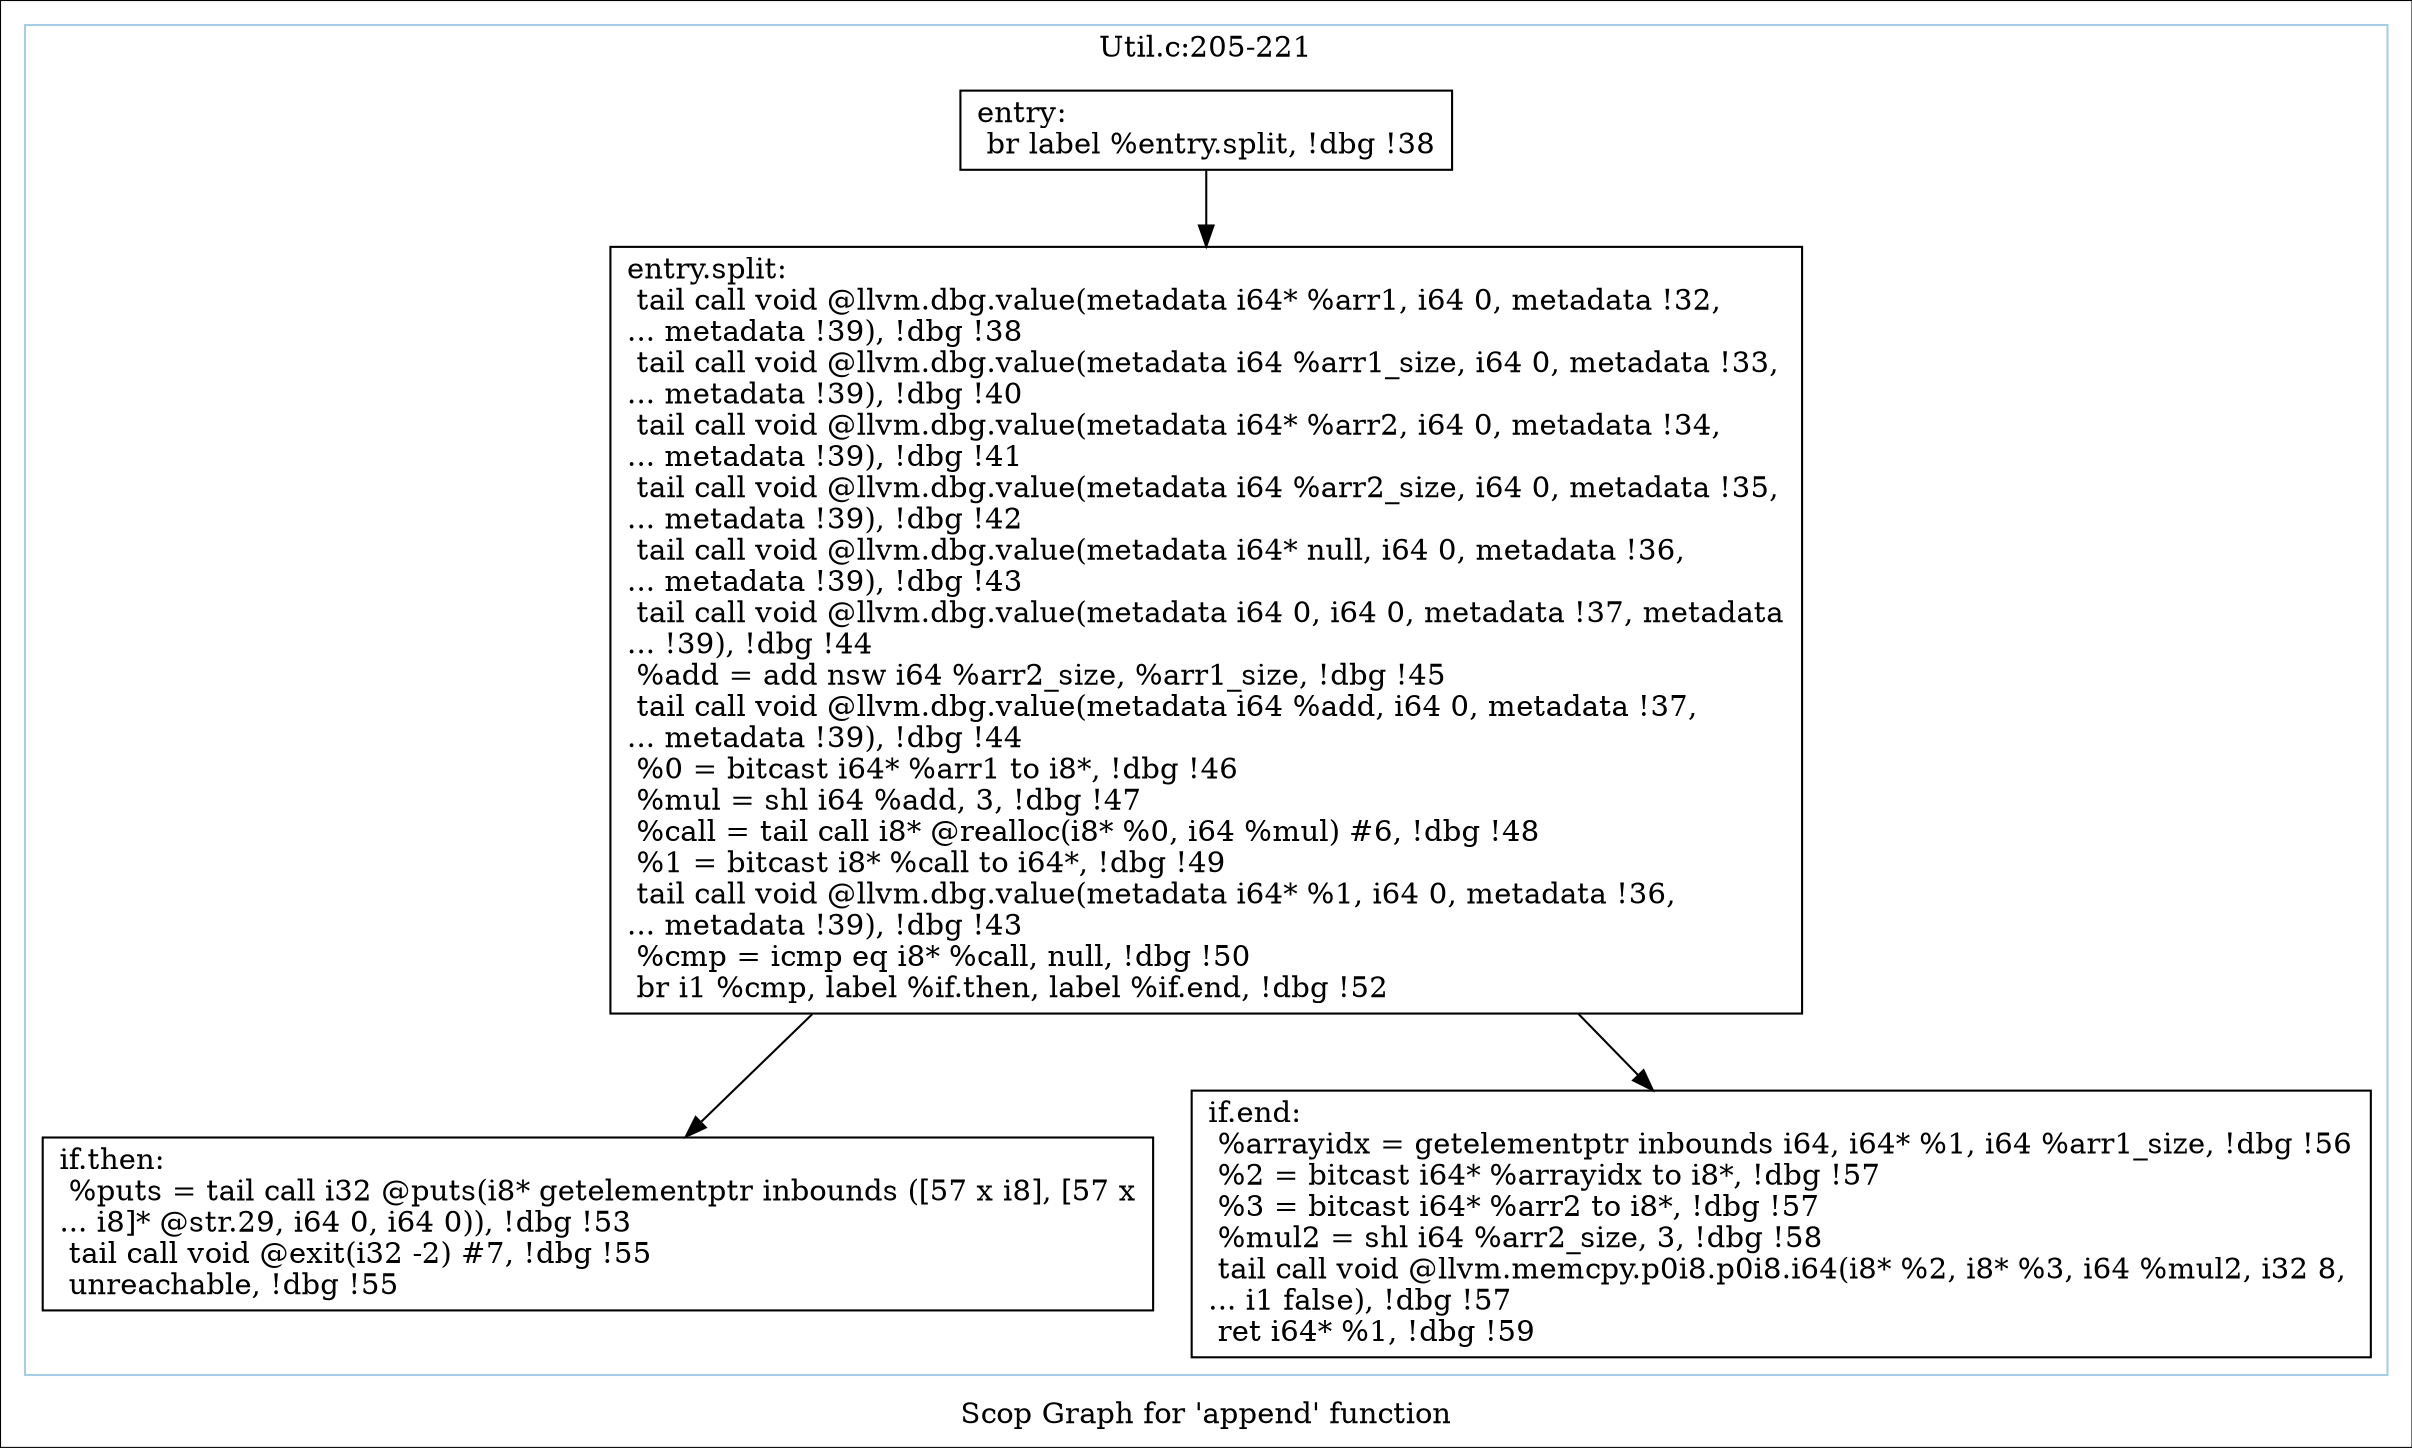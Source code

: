digraph "Scop Graph for 'append' function" {
	label="Scop Graph for 'append' function";

	Node0x9cb2760 [shape=record,label="{entry:\l  br label %entry.split, !dbg !38\l}"];
	Node0x9cb2760 -> Node0x9cb7940;
	Node0x9cb7940 [shape=record,label="{entry.split:                                      \l  tail call void @llvm.dbg.value(metadata i64* %arr1, i64 0, metadata !32,\l... metadata !39), !dbg !38\l  tail call void @llvm.dbg.value(metadata i64 %arr1_size, i64 0, metadata !33,\l... metadata !39), !dbg !40\l  tail call void @llvm.dbg.value(metadata i64* %arr2, i64 0, metadata !34,\l... metadata !39), !dbg !41\l  tail call void @llvm.dbg.value(metadata i64 %arr2_size, i64 0, metadata !35,\l... metadata !39), !dbg !42\l  tail call void @llvm.dbg.value(metadata i64* null, i64 0, metadata !36,\l... metadata !39), !dbg !43\l  tail call void @llvm.dbg.value(metadata i64 0, i64 0, metadata !37, metadata\l... !39), !dbg !44\l  %add = add nsw i64 %arr2_size, %arr1_size, !dbg !45\l  tail call void @llvm.dbg.value(metadata i64 %add, i64 0, metadata !37,\l... metadata !39), !dbg !44\l  %0 = bitcast i64* %arr1 to i8*, !dbg !46\l  %mul = shl i64 %add, 3, !dbg !47\l  %call = tail call i8* @realloc(i8* %0, i64 %mul) #6, !dbg !48\l  %1 = bitcast i8* %call to i64*, !dbg !49\l  tail call void @llvm.dbg.value(metadata i64* %1, i64 0, metadata !36,\l... metadata !39), !dbg !43\l  %cmp = icmp eq i8* %call, null, !dbg !50\l  br i1 %cmp, label %if.then, label %if.end, !dbg !52\l}"];
	Node0x9cb7940 -> Node0x9b23b90;
	Node0x9cb7940 -> Node0x9cadf70;
	Node0x9b23b90 [shape=record,label="{if.then:                                          \l  %puts = tail call i32 @puts(i8* getelementptr inbounds ([57 x i8], [57 x\l... i8]* @str.29, i64 0, i64 0)), !dbg !53\l  tail call void @exit(i32 -2) #7, !dbg !55\l  unreachable, !dbg !55\l}"];
	Node0x9cadf70 [shape=record,label="{if.end:                                           \l  %arrayidx = getelementptr inbounds i64, i64* %1, i64 %arr1_size, !dbg !56\l  %2 = bitcast i64* %arrayidx to i8*, !dbg !57\l  %3 = bitcast i64* %arr2 to i8*, !dbg !57\l  %mul2 = shl i64 %arr2_size, 3, !dbg !58\l  tail call void @llvm.memcpy.p0i8.p0i8.i64(i8* %2, i8* %3, i64 %mul2, i32 8,\l... i1 false), !dbg !57\l  ret i64* %1, !dbg !59\l}"];
	colorscheme = "paired12"
        subgraph cluster_0x9cbcb00 {
          label = "Util.c:205-221
";
          style = solid;
          color = 1
          Node0x9cb2760;
          Node0x9cb7940;
          Node0x9b23b90;
          Node0x9cadf70;
        }
}
